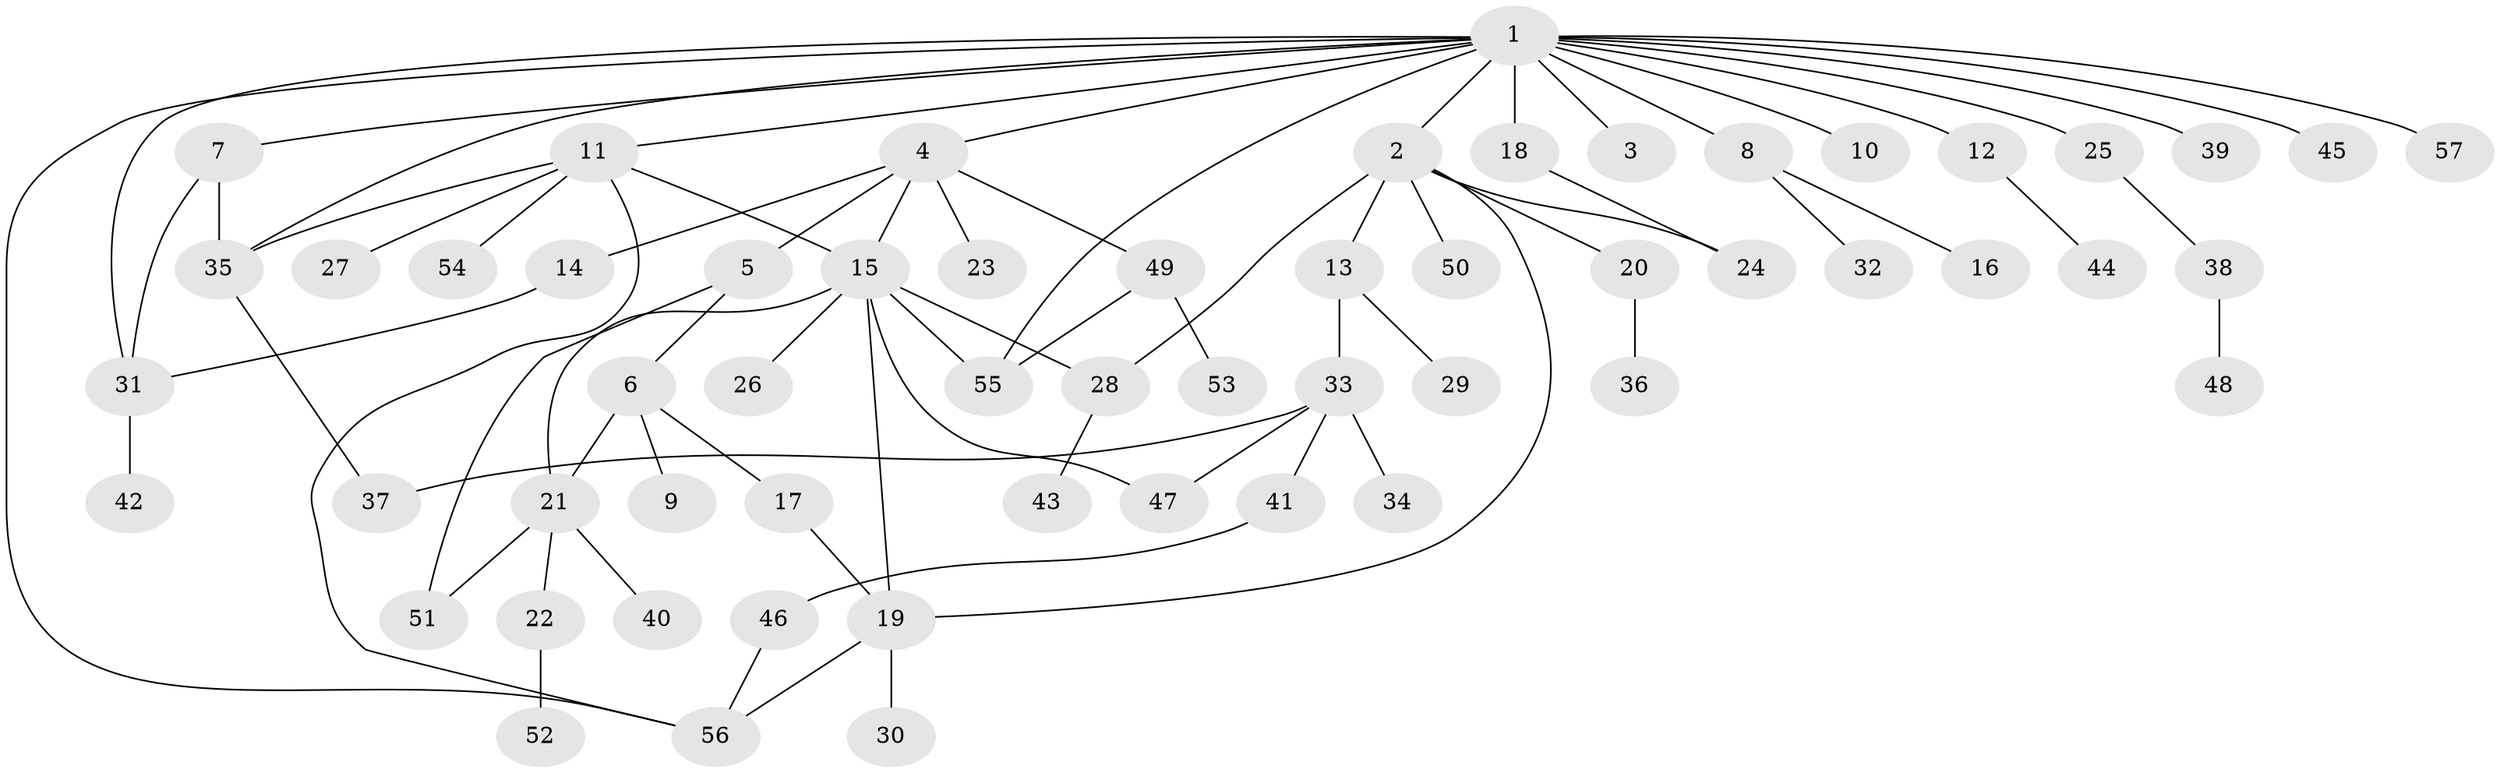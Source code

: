 // coarse degree distribution, {14: 0.03333333333333333, 6: 0.03333333333333333, 1: 0.3, 5: 0.03333333333333333, 3: 0.16666666666666666, 4: 0.16666666666666666, 2: 0.23333333333333334, 7: 0.03333333333333333}
// Generated by graph-tools (version 1.1) at 2025/50/03/04/25 22:50:41]
// undirected, 57 vertices, 74 edges
graph export_dot {
  node [color=gray90,style=filled];
  1;
  2;
  3;
  4;
  5;
  6;
  7;
  8;
  9;
  10;
  11;
  12;
  13;
  14;
  15;
  16;
  17;
  18;
  19;
  20;
  21;
  22;
  23;
  24;
  25;
  26;
  27;
  28;
  29;
  30;
  31;
  32;
  33;
  34;
  35;
  36;
  37;
  38;
  39;
  40;
  41;
  42;
  43;
  44;
  45;
  46;
  47;
  48;
  49;
  50;
  51;
  52;
  53;
  54;
  55;
  56;
  57;
  1 -- 2;
  1 -- 3;
  1 -- 4;
  1 -- 7;
  1 -- 8;
  1 -- 10;
  1 -- 11;
  1 -- 12;
  1 -- 18;
  1 -- 25;
  1 -- 31;
  1 -- 35;
  1 -- 39;
  1 -- 45;
  1 -- 55;
  1 -- 56;
  1 -- 57;
  2 -- 13;
  2 -- 19;
  2 -- 20;
  2 -- 24;
  2 -- 28;
  2 -- 50;
  4 -- 5;
  4 -- 14;
  4 -- 15;
  4 -- 23;
  4 -- 49;
  5 -- 6;
  5 -- 51;
  6 -- 9;
  6 -- 17;
  6 -- 21;
  7 -- 31;
  7 -- 35;
  8 -- 16;
  8 -- 32;
  11 -- 15;
  11 -- 27;
  11 -- 35;
  11 -- 54;
  11 -- 56;
  12 -- 44;
  13 -- 29;
  13 -- 33;
  14 -- 31;
  15 -- 19;
  15 -- 21;
  15 -- 26;
  15 -- 28;
  15 -- 47;
  15 -- 55;
  17 -- 19;
  18 -- 24;
  19 -- 30;
  19 -- 56;
  20 -- 36;
  21 -- 22;
  21 -- 40;
  21 -- 51;
  22 -- 52;
  25 -- 38;
  28 -- 43;
  31 -- 42;
  33 -- 34;
  33 -- 37;
  33 -- 41;
  33 -- 47;
  35 -- 37;
  38 -- 48;
  41 -- 46;
  46 -- 56;
  49 -- 53;
  49 -- 55;
}
